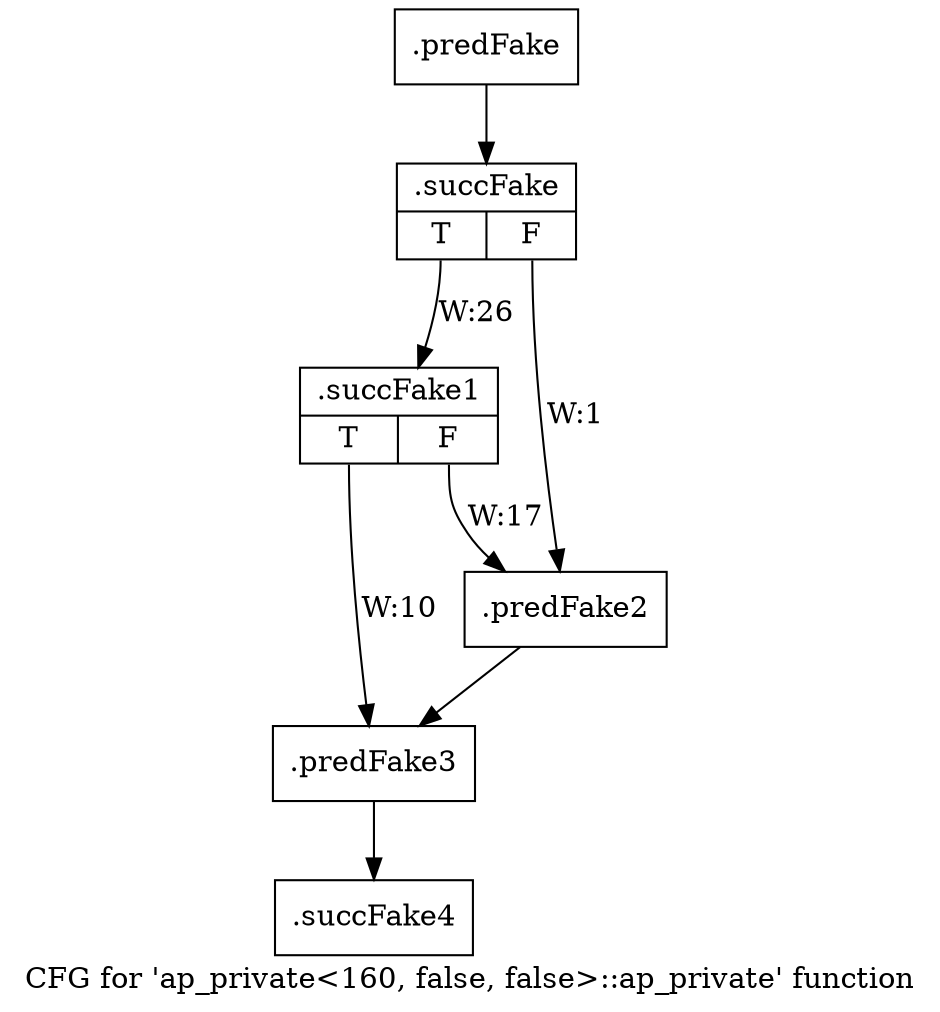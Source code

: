 digraph "CFG for 'ap_private\<160, false, false\>::ap_private' function" {
	label="CFG for 'ap_private\<160, false, false\>::ap_private' function";

	Node0x583b390 [shape=record,filename="",linenumber="",label="{.predFake}"];
	Node0x583b390 -> Node0x6071130[ callList="" memoryops="" filename="/mnt/xilinx/Vitis_HLS/2021.2/include/etc/ap_private.h" execusionnum="25"];
	Node0x6071130 [shape=record,filename="/mnt/xilinx/Vitis_HLS/2021.2/include/etc/ap_private.h",linenumber="3486",label="{.succFake|{<s0>T|<s1>F}}"];
	Node0x6071130:s0 -> Node0x60711e0[label="W:26" callList="" memoryops="" filename="/mnt/xilinx/Vitis_HLS/2021.2/include/etc/ap_private.h" execusionnum="25"];
	Node0x6071130:s1 -> Node0x583bcc0[label="W:1"];
	Node0x60711e0 [shape=record,filename="/mnt/xilinx/Vitis_HLS/2021.2/include/etc/ap_private.h",linenumber="3486",label="{.succFake1|{<s0>T|<s1>F}}"];
	Node0x60711e0:s0 -> Node0x583bd10[label="W:10" callList="" memoryops="" filename="/mnt/xilinx/Vitis_HLS/2021.2/include/etc/ap_private.h" execusionnum="9"];
	Node0x60711e0:s1 -> Node0x583bcc0[label="W:17"];
	Node0x583bcc0 [shape=record,filename="/mnt/xilinx/Vitis_HLS/2021.2/include/etc/ap_private.h",linenumber="3486",label="{.predFake2}"];
	Node0x583bcc0 -> Node0x583bd10[ callList="" memoryops="" filename="/mnt/xilinx/Vitis_HLS/2021.2/include/etc/ap_private.h" execusionnum="16"];
	Node0x583bd10 [shape=record,filename="/mnt/xilinx/Vitis_HLS/2021.2/include/etc/ap_private.h",linenumber="3486",label="{.predFake3}"];
	Node0x583bd10 -> Node0x6071450[ callList="" memoryops="" filename="/mnt/xilinx/Vitis_HLS/2021.2/include/etc/ap_private.h" execusionnum="25"];
	Node0x6071450 [shape=record,filename="/mnt/xilinx/Vitis_HLS/2021.2/include/etc/ap_private.h",linenumber="3486",label="{.succFake4}"];
}
